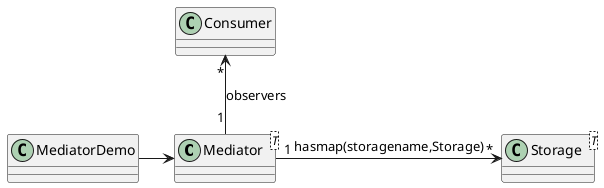 @startuml Diagramme de classe
class Mediator<T>
class Storage<T> 
class MediatorDemo 

Mediator "1" -right->  "*" Storage: hasmap(storagename,Storage)
MediatorDemo -right-> Mediator
Mediator "1" -up-> "*" Consumer: observers
@enduml

@startuml Diagramme de séquence
skinparam style strictuml
participant MediatorDemo 
participant Mediator
participant ":Map<String,Storage>" as MSS
participant "bob:Storage" as Bob
participant "alice:Storage" as Alice
participant Runnable
participant "observers[i]:Map<String,Runnable>" as Observers

MediatorDemo -> Mediator**: create()
Mediator -> MSS**: create()
Mediator -> Observers**: create()
MediatorDemo -> Mediator: setValue("bob",20)
activate Mediator
Mediator -> MSS: contain = containsKey("bob")
alt "contain == true"
Mediator -> MSS: bob = get("bob")
else contain = false
  Mediator -> Bob**: bob = create()
Mediator -> MSS: put("bob", bob)
end
Mediator -> Bob: setValue(this,"bob", 20)
deactivate Mediator

MediatorDemo -> Mediator: setValue("alice",24)
activate Mediator
Mediator -> MSS: contain = containsKey("alice")
alt "contain == true"
Mediator -> MSS: alice = get("alice")
  else "contain == false"
  Mediator -> Alice**: alice = Create()
  Mediator -> MSS: put("alice", alice)
end
Mediator -> Alice: setValue(this,"alice", 24)
deactivate Mediator

MediatorDemo-> Mediator: getValue("alice")
activate Mediator
Mediator -> MSS: alice = get("alice")
Mediator -> Alice: age = ifPresent("age")
alt ["age != null"]
Mediator -> System.out: println("age for alice: 24")
end
deactivate Mediator

MediatorDemo -> Runnable**: runnable = Create()
MediatorDemo -> Mediator: addObserver("bob",runnable) 
Mediator -> Observers: put("bop", runnable))

MediatorDemo->Mediator: setValue("bob", 21);
activate Mediator

Mediator -> MSS: contains =  containsKeys("bob")
alt contains
Mediator -> MSS: bob = get("bob")
Mediator -> Bob: setValue(this,"bob", 21)
activate Bob
Bob -> Mediator: notifyObservers("bob")
deactivate Bob
Mediator -> Observers: bool contain = containsKey("bob")
alt "bob != null"
Mediator -> Observers: runnable = get("bob")
Mediator -> Runnable: run()
activate Runnable
Mediator <- Runnable: age = getValue("bob")
activate Mediator
Mediator -> MSS: Bob = get("bob")
Mediator -> Bob: age = getValue()
Runnable -> System.out: println("new age for bob: " + age)
end
end
@enduml
